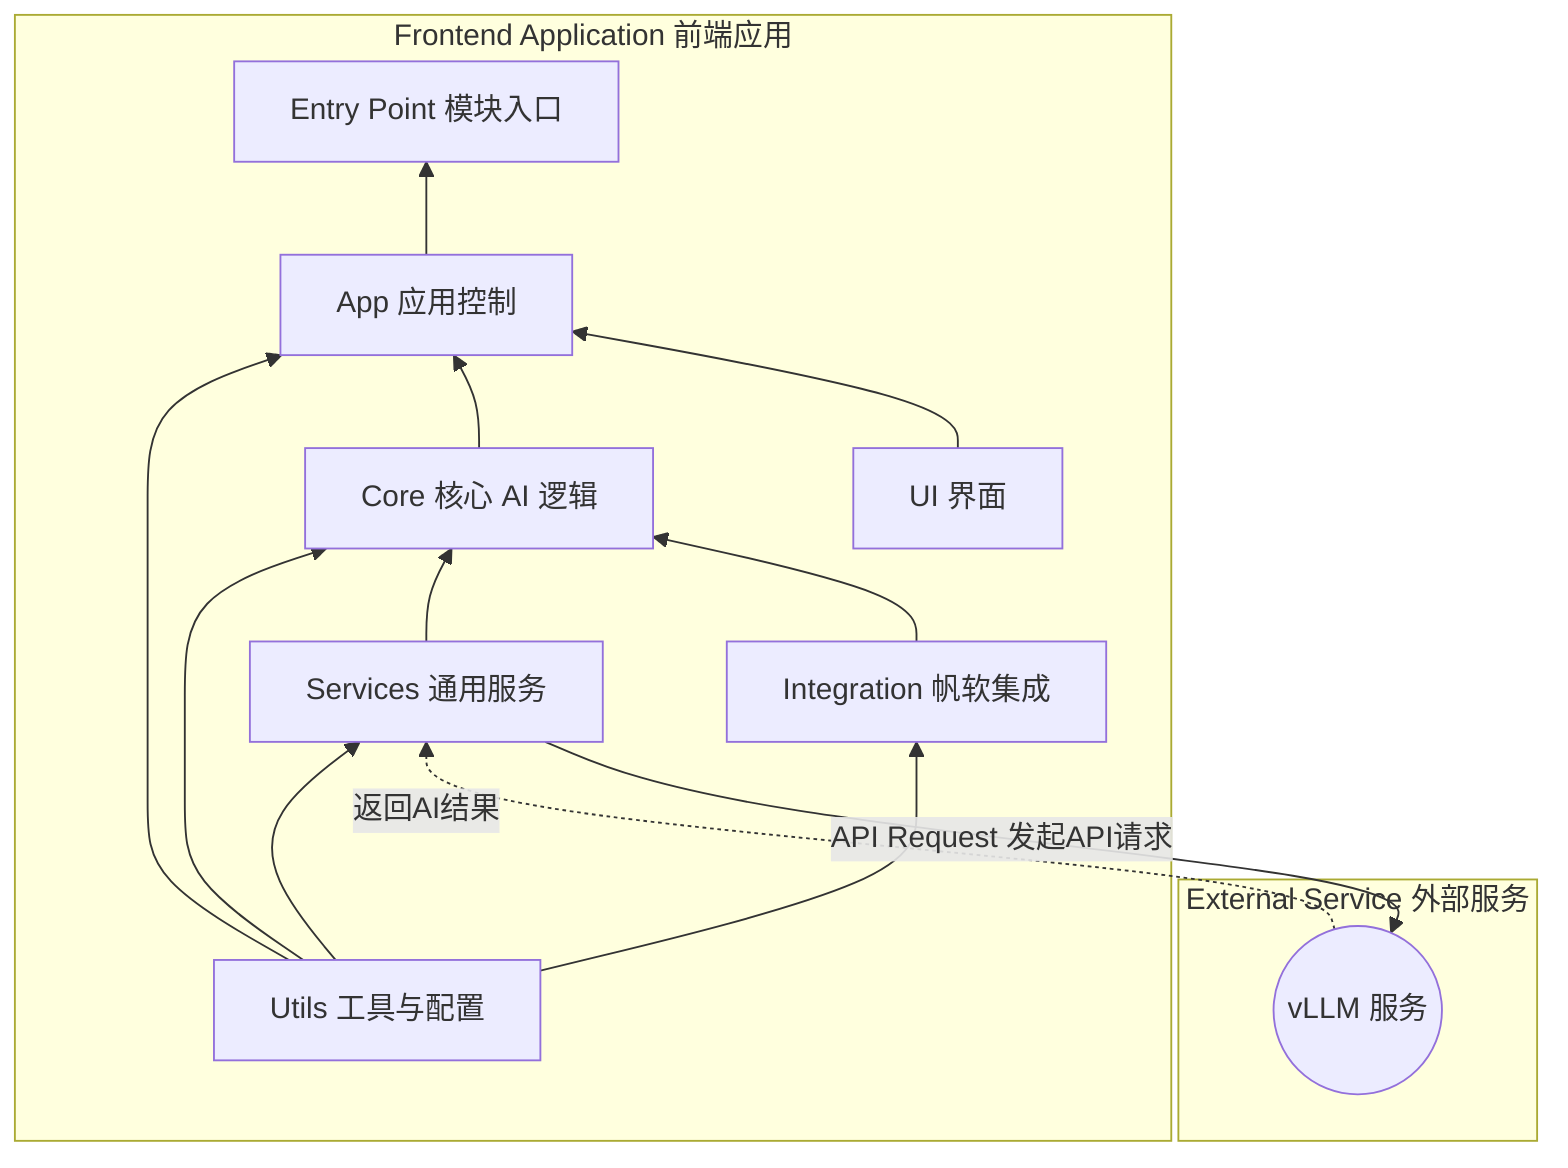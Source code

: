 flowchart BT
    subgraph "External Service 外部服务"
        id_vLLM((vLLM 服务))
    end

    subgraph "Frontend Application 前端应用"
        id1[Utils 工具与配置]
        id2[Services 通用服务]
        id3[Integration 帆软集成]
        id4[Core 核心 AI 逻辑]
        id5[UI 界面]
        id6[App 应用控制]
        id7[Entry Point 模块入口]
    end

%% 依赖关系与请求流 (实线)
    id2 -- " API Request 发起API请求 " --> id_vLLM
    id1 --> id2
    id1 --> id3
    id1 --> id4
    id1 --> id6
    id2 --> id4
    id3 --> id4
    id4 --> id6
    id5 --> id6
    id6 --> id7
%% 响应流 (虚线)
    id_vLLM -.->|" 返回AI结果 "| id2